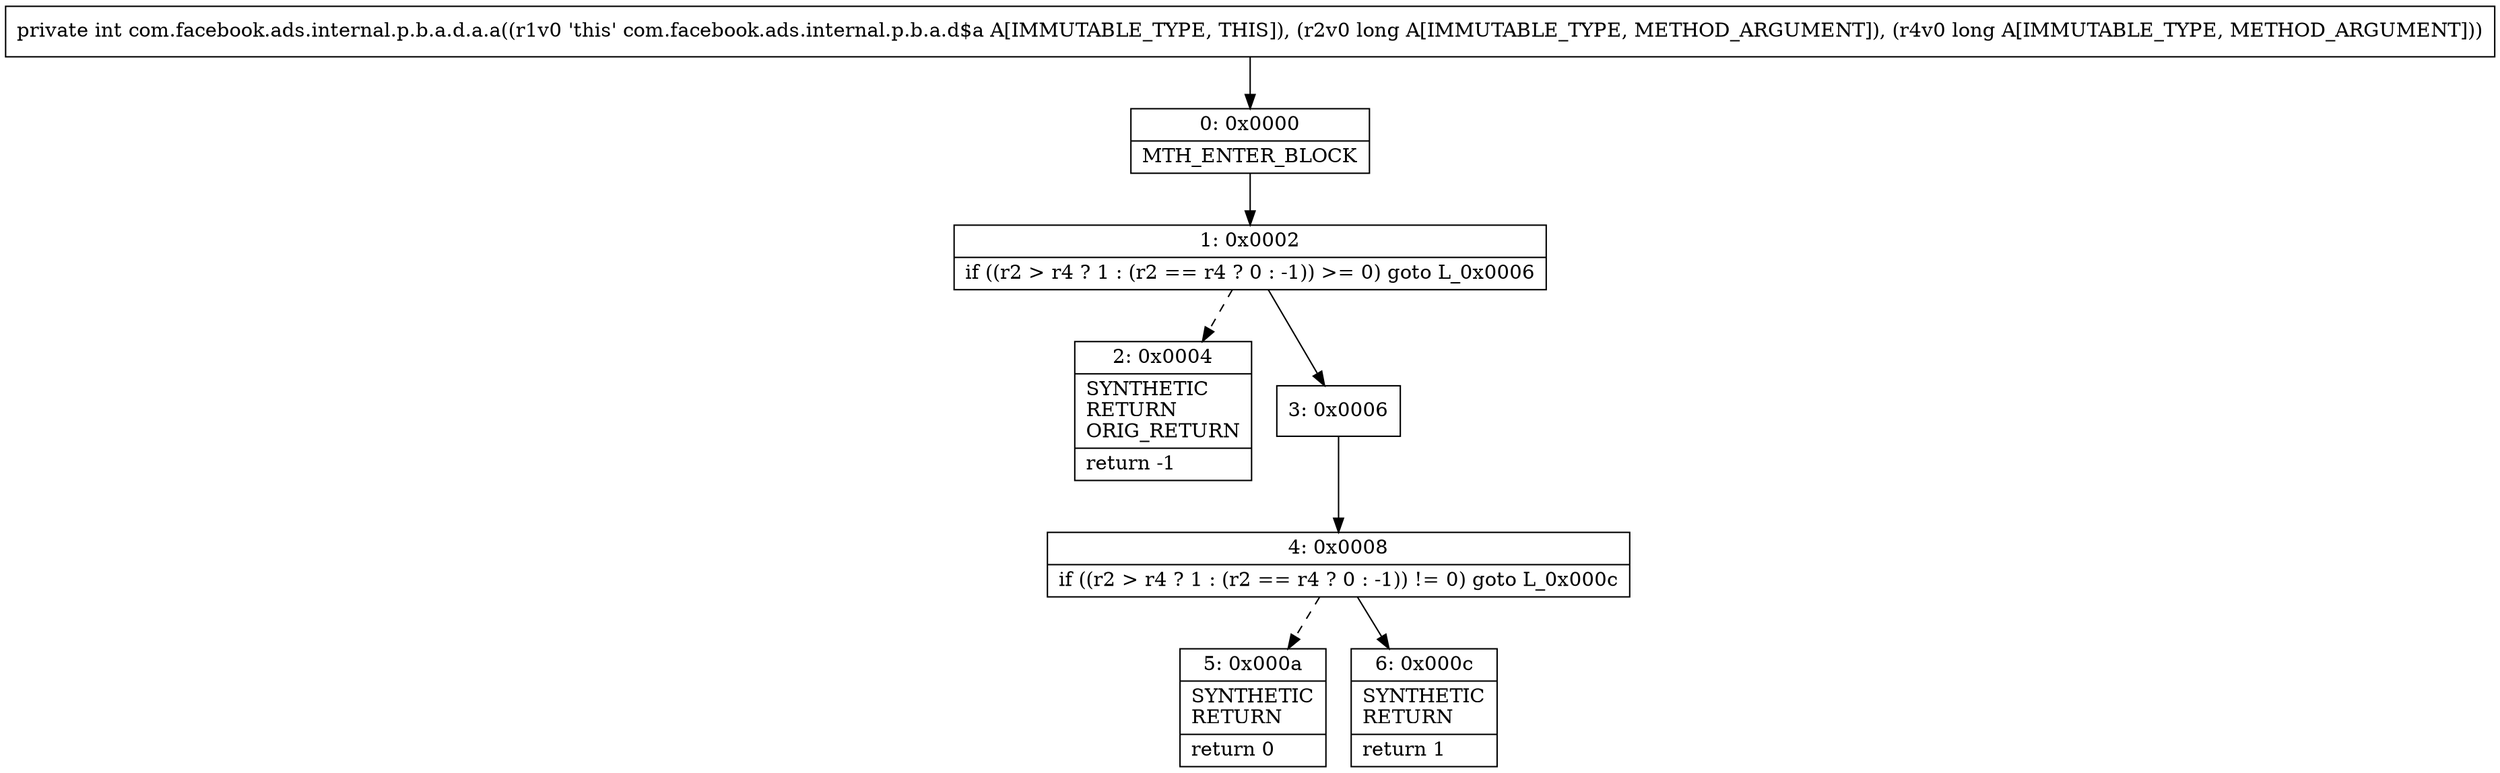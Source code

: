 digraph "CFG forcom.facebook.ads.internal.p.b.a.d.a.a(JJ)I" {
Node_0 [shape=record,label="{0\:\ 0x0000|MTH_ENTER_BLOCK\l}"];
Node_1 [shape=record,label="{1\:\ 0x0002|if ((r2 \> r4 ? 1 : (r2 == r4 ? 0 : \-1)) \>= 0) goto L_0x0006\l}"];
Node_2 [shape=record,label="{2\:\ 0x0004|SYNTHETIC\lRETURN\lORIG_RETURN\l|return \-1\l}"];
Node_3 [shape=record,label="{3\:\ 0x0006}"];
Node_4 [shape=record,label="{4\:\ 0x0008|if ((r2 \> r4 ? 1 : (r2 == r4 ? 0 : \-1)) != 0) goto L_0x000c\l}"];
Node_5 [shape=record,label="{5\:\ 0x000a|SYNTHETIC\lRETURN\l|return 0\l}"];
Node_6 [shape=record,label="{6\:\ 0x000c|SYNTHETIC\lRETURN\l|return 1\l}"];
MethodNode[shape=record,label="{private int com.facebook.ads.internal.p.b.a.d.a.a((r1v0 'this' com.facebook.ads.internal.p.b.a.d$a A[IMMUTABLE_TYPE, THIS]), (r2v0 long A[IMMUTABLE_TYPE, METHOD_ARGUMENT]), (r4v0 long A[IMMUTABLE_TYPE, METHOD_ARGUMENT])) }"];
MethodNode -> Node_0;
Node_0 -> Node_1;
Node_1 -> Node_2[style=dashed];
Node_1 -> Node_3;
Node_3 -> Node_4;
Node_4 -> Node_5[style=dashed];
Node_4 -> Node_6;
}

